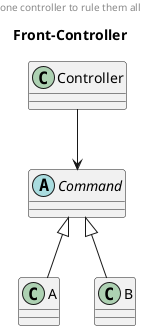 @startuml
title Front-Controller
header one controller to rule them all

class Controller {
}

abstract Command {
}

Command <|-- A
Command <|-- B

Controller --> Command
@enduml
